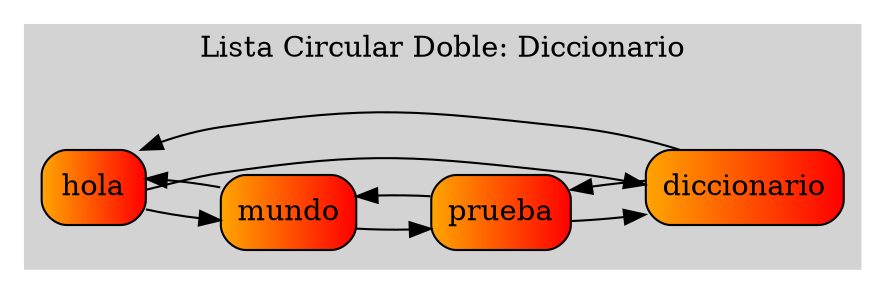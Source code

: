digraph ListaCircularDoble
{
	rankdir=LR;
	graph [nodesep=0.3];
	subgraph cluster_0{
	style=filled;
	color=lightgrey;
	labelloc=t;
	node [shape = record, style="rounded,filled"fillcolor="orange:red",width=0.7,height=0.5];

hola[label ="{hola}"];

hola->mundo;
mundo->hola;
mundo[label ="{mundo}"];

mundo->prueba;
prueba->mundo;
prueba[label ="{prueba}"];

prueba->diccionario;
diccionario->prueba;
diccionario[label ="{diccionario}"];

diccionario->hola;
hola->diccionario;
	label="Lista Circular Doble: Diccionario

";
	}
}
